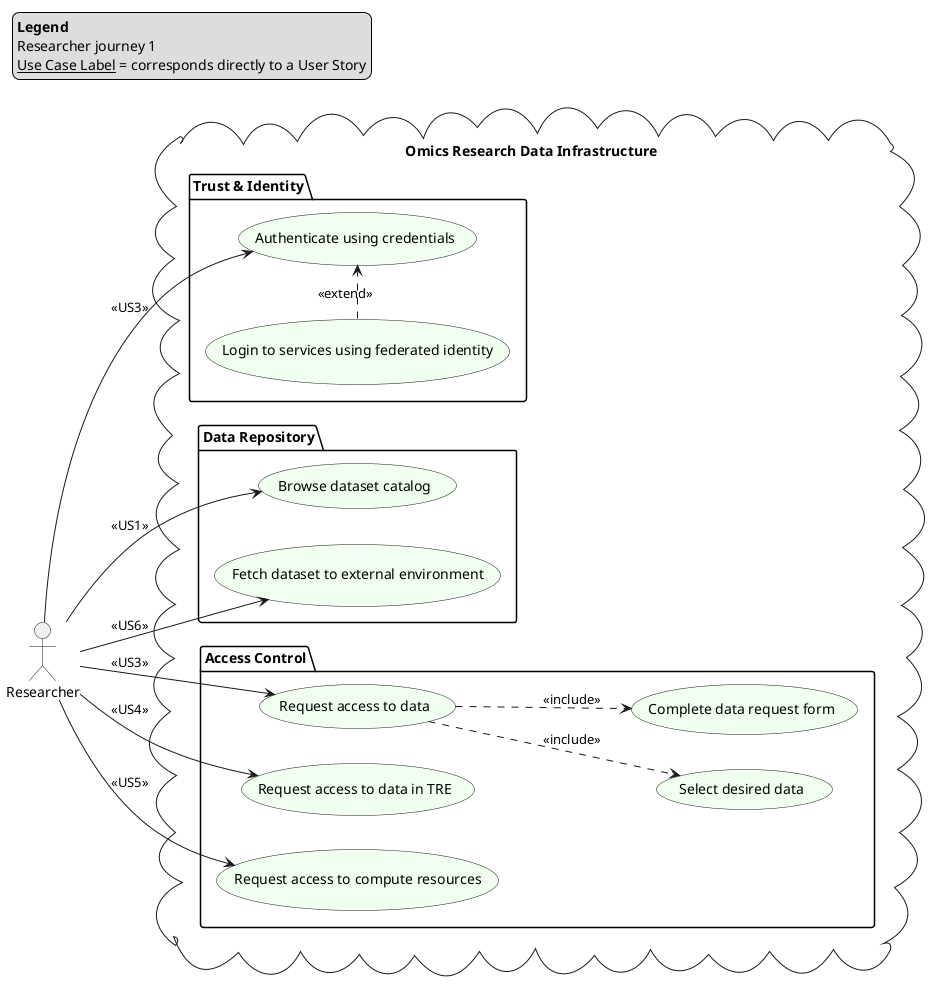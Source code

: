 @startuml
/'
validate: actors are all present, correctly named and aliased
validate: packages are all present, correctly named and aliased
validate: usecases are all present, correctly named and aliased
validate: usecases are labelled with user stories as appropriate
validate: user stories are all represented in use-cases
validate: actors are associated with the correct use cases
'/

left to right direction

<style>
usecase {
  BackGroundColor HoneyDew;
  BorderColor DarkGreen
}
</style>

legend top left
<b>Legend</b>
Researcher journey 1
<u>Use Case Label</u> = corresponds directly to a User Story
endlegend

cloud "Omics Research Data Infrastructure" {

'------------------------------------------------------------------

package "Trust & Identity" {

usecase "Authenticate using credentials" as UC_TI_auth
usecase "Login to services using federated identity" as UC_TI_fedid_login

}

UC_TI_fedid_login .> UC_TI_auth : <<extend>>

'------------------------------------------------------------------

package "Data Repository" {

usecase "Browse dataset catalog" as UC_DR_browse_catalog
usecase "Fetch dataset to external environment" as UC_DR_retrieve

}

'------------------------------------------------------------------

package "Access Control" {

usecase "Request access to data" as UC_AC_request_data
usecase "Request access to data in TRE" as UC_AC_request_TRE
usecase "Request access to compute resources" as UC_AC_request_compute

usecase "Select desired data" as UC_AC_select_data
usecase "Complete data request form" as UC_AC_complete_data_form

}

UC_AC_request_data -.> UC_AC_select_data : <<include>>
UC_AC_request_data -.> UC_AC_complete_data_form : <<include>>

}

'------------------------------------------------------------------

actor Researcher
Researcher --> UC_DR_browse_catalog : <<US1>>
Researcher --> UC_TI_auth : <<US3>>
Researcher --> UC_AC_request_data : <<US3>>
Researcher --> UC_AC_request_TRE : <<US4>>
Researcher --> UC_AC_request_compute : <<US5>>
Researcher --> UC_DR_retrieve : <<US6>>

@enduml
